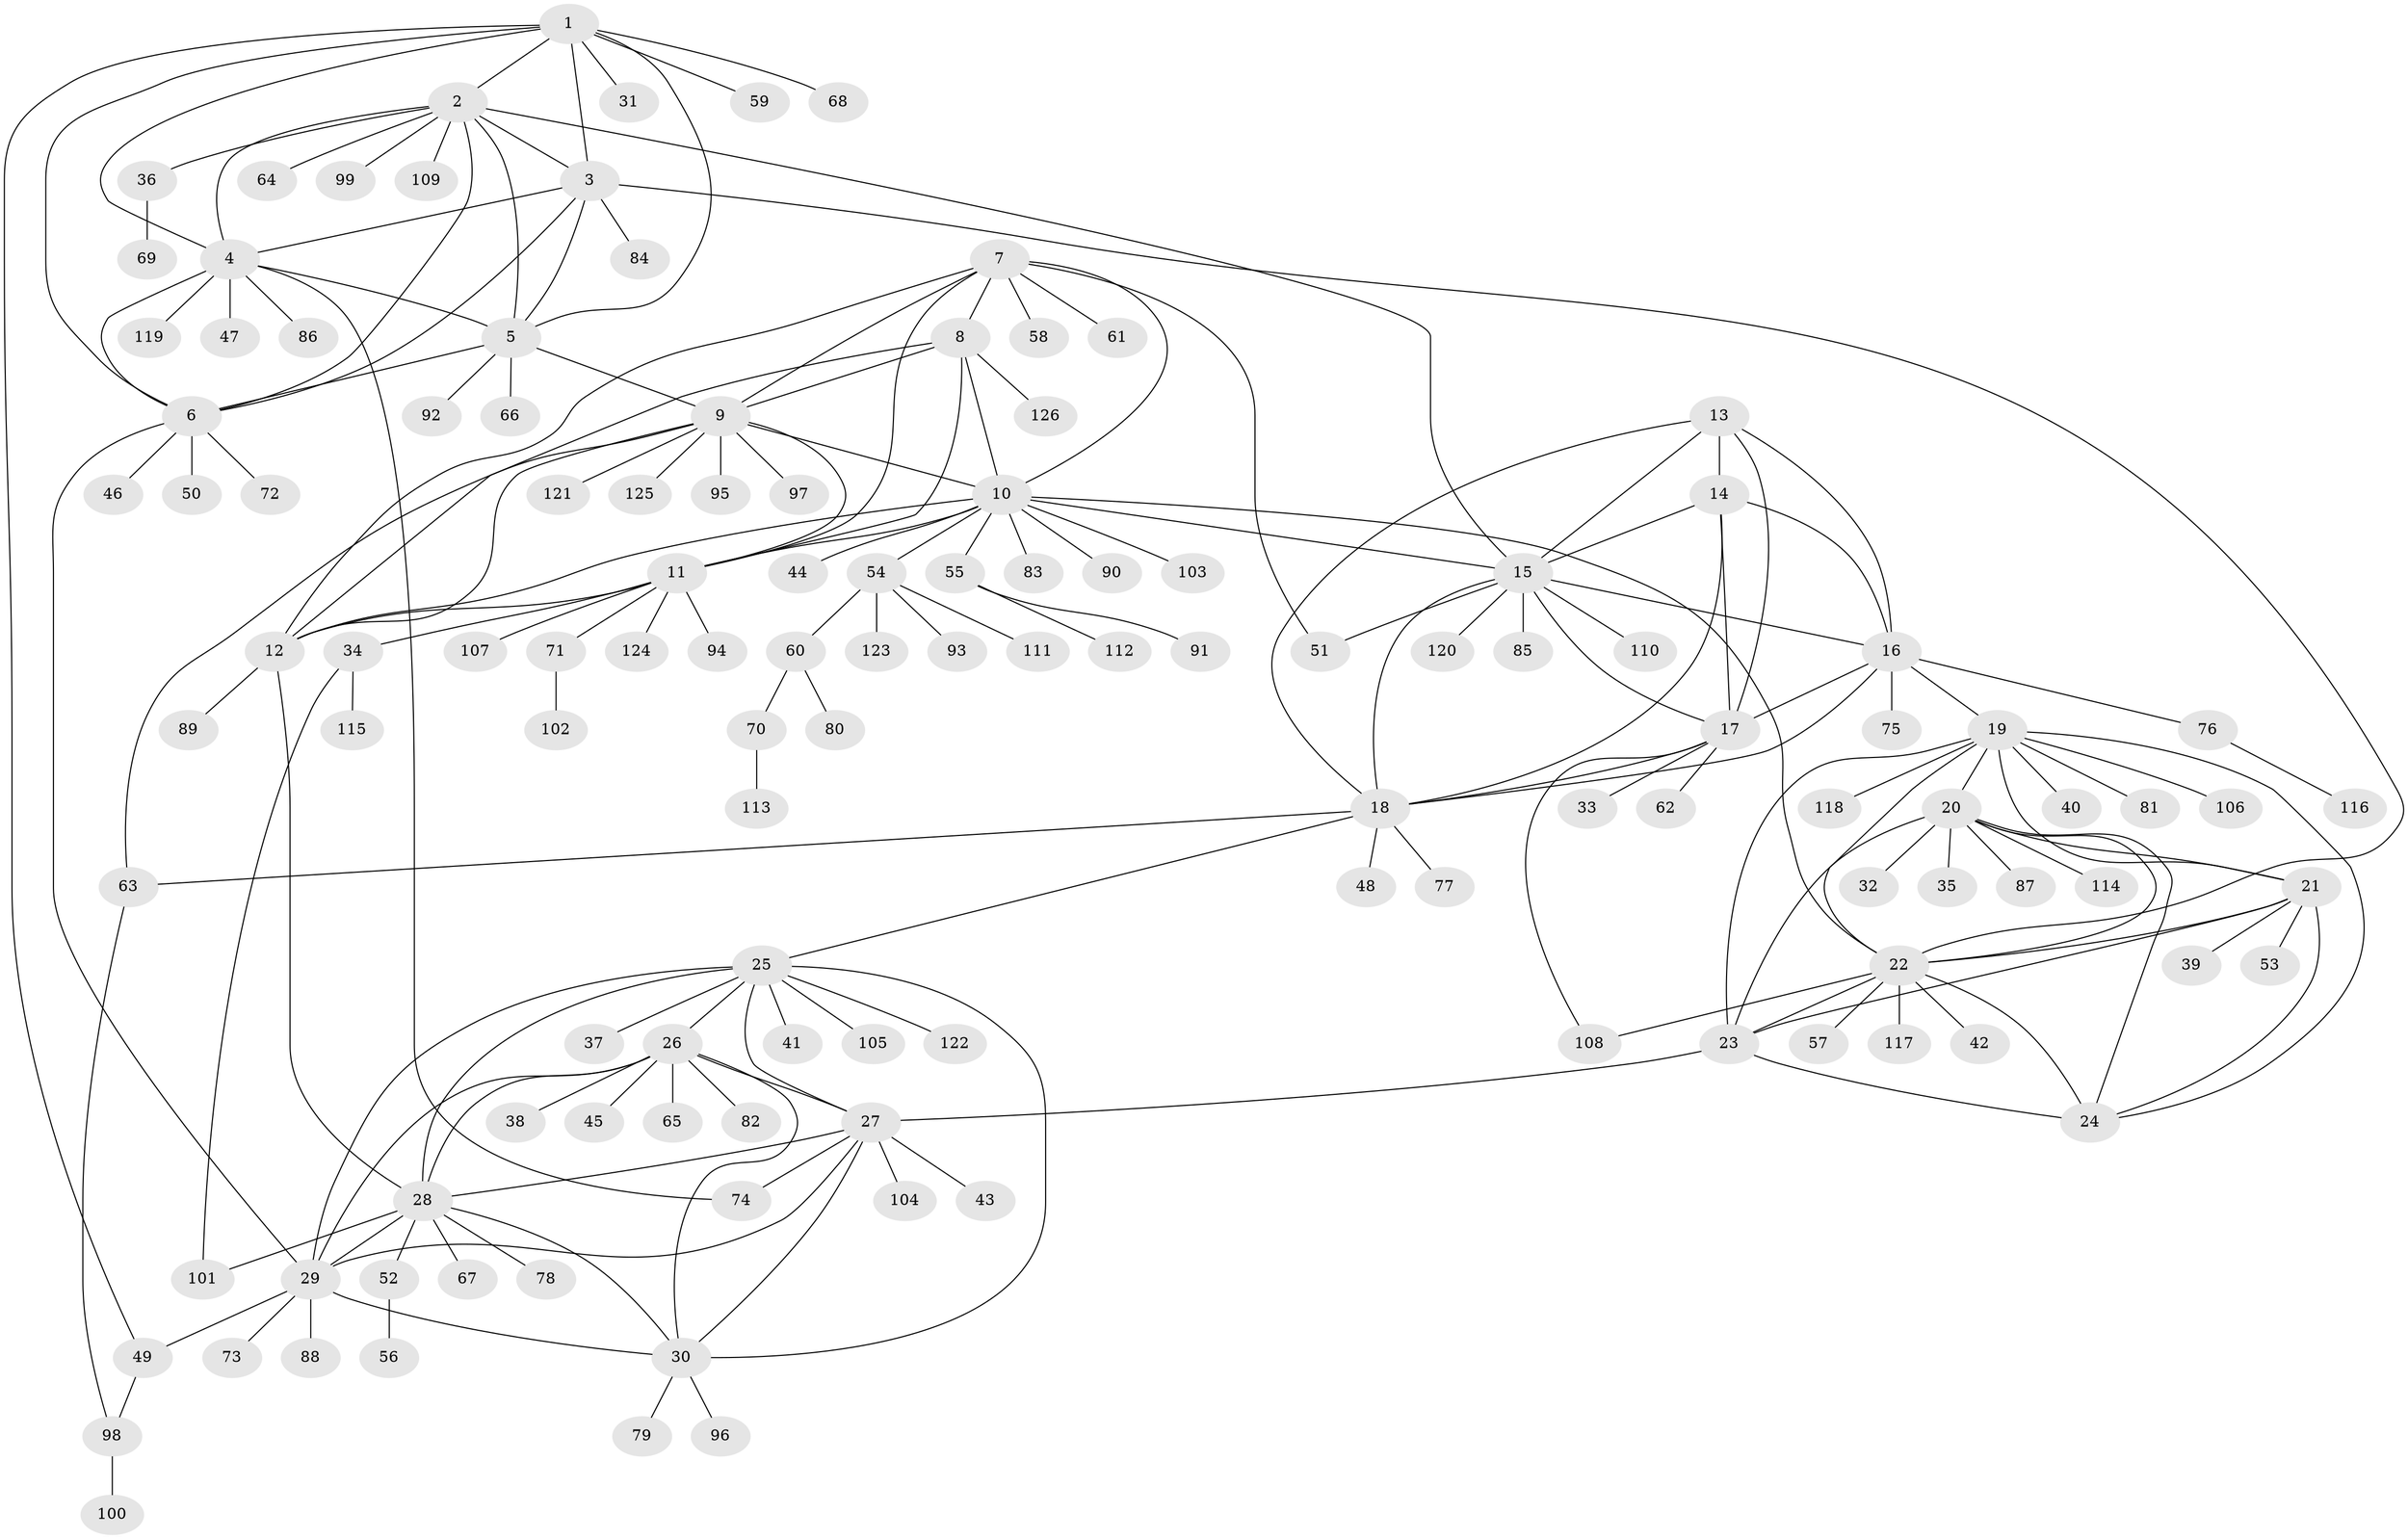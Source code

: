 // coarse degree distribution, {5: 0.13513513513513514, 7: 0.08108108108108109, 13: 0.02702702702702703, 6: 0.02702702702702703, 10: 0.02702702702702703, 1: 0.6756756756756757, 2: 0.02702702702702703}
// Generated by graph-tools (version 1.1) at 2025/19/03/04/25 18:19:31]
// undirected, 126 vertices, 188 edges
graph export_dot {
graph [start="1"]
  node [color=gray90,style=filled];
  1;
  2;
  3;
  4;
  5;
  6;
  7;
  8;
  9;
  10;
  11;
  12;
  13;
  14;
  15;
  16;
  17;
  18;
  19;
  20;
  21;
  22;
  23;
  24;
  25;
  26;
  27;
  28;
  29;
  30;
  31;
  32;
  33;
  34;
  35;
  36;
  37;
  38;
  39;
  40;
  41;
  42;
  43;
  44;
  45;
  46;
  47;
  48;
  49;
  50;
  51;
  52;
  53;
  54;
  55;
  56;
  57;
  58;
  59;
  60;
  61;
  62;
  63;
  64;
  65;
  66;
  67;
  68;
  69;
  70;
  71;
  72;
  73;
  74;
  75;
  76;
  77;
  78;
  79;
  80;
  81;
  82;
  83;
  84;
  85;
  86;
  87;
  88;
  89;
  90;
  91;
  92;
  93;
  94;
  95;
  96;
  97;
  98;
  99;
  100;
  101;
  102;
  103;
  104;
  105;
  106;
  107;
  108;
  109;
  110;
  111;
  112;
  113;
  114;
  115;
  116;
  117;
  118;
  119;
  120;
  121;
  122;
  123;
  124;
  125;
  126;
  1 -- 2;
  1 -- 3;
  1 -- 4;
  1 -- 5;
  1 -- 6;
  1 -- 31;
  1 -- 49;
  1 -- 59;
  1 -- 68;
  2 -- 3;
  2 -- 4;
  2 -- 5;
  2 -- 6;
  2 -- 15;
  2 -- 36;
  2 -- 64;
  2 -- 99;
  2 -- 109;
  3 -- 4;
  3 -- 5;
  3 -- 6;
  3 -- 22;
  3 -- 84;
  4 -- 5;
  4 -- 6;
  4 -- 47;
  4 -- 74;
  4 -- 86;
  4 -- 119;
  5 -- 6;
  5 -- 9;
  5 -- 66;
  5 -- 92;
  6 -- 29;
  6 -- 46;
  6 -- 50;
  6 -- 72;
  7 -- 8;
  7 -- 9;
  7 -- 10;
  7 -- 11;
  7 -- 12;
  7 -- 51;
  7 -- 58;
  7 -- 61;
  8 -- 9;
  8 -- 10;
  8 -- 11;
  8 -- 12;
  8 -- 126;
  9 -- 10;
  9 -- 11;
  9 -- 12;
  9 -- 63;
  9 -- 95;
  9 -- 97;
  9 -- 121;
  9 -- 125;
  10 -- 11;
  10 -- 12;
  10 -- 15;
  10 -- 22;
  10 -- 44;
  10 -- 54;
  10 -- 55;
  10 -- 83;
  10 -- 90;
  10 -- 103;
  11 -- 12;
  11 -- 34;
  11 -- 71;
  11 -- 94;
  11 -- 107;
  11 -- 124;
  12 -- 28;
  12 -- 89;
  13 -- 14;
  13 -- 15;
  13 -- 16;
  13 -- 17;
  13 -- 18;
  14 -- 15;
  14 -- 16;
  14 -- 17;
  14 -- 18;
  15 -- 16;
  15 -- 17;
  15 -- 18;
  15 -- 51;
  15 -- 85;
  15 -- 110;
  15 -- 120;
  16 -- 17;
  16 -- 18;
  16 -- 19;
  16 -- 75;
  16 -- 76;
  17 -- 18;
  17 -- 33;
  17 -- 62;
  17 -- 108;
  18 -- 25;
  18 -- 48;
  18 -- 63;
  18 -- 77;
  19 -- 20;
  19 -- 21;
  19 -- 22;
  19 -- 23;
  19 -- 24;
  19 -- 40;
  19 -- 81;
  19 -- 106;
  19 -- 118;
  20 -- 21;
  20 -- 22;
  20 -- 23;
  20 -- 24;
  20 -- 32;
  20 -- 35;
  20 -- 87;
  20 -- 114;
  21 -- 22;
  21 -- 23;
  21 -- 24;
  21 -- 39;
  21 -- 53;
  22 -- 23;
  22 -- 24;
  22 -- 42;
  22 -- 57;
  22 -- 108;
  22 -- 117;
  23 -- 24;
  23 -- 27;
  25 -- 26;
  25 -- 27;
  25 -- 28;
  25 -- 29;
  25 -- 30;
  25 -- 37;
  25 -- 41;
  25 -- 105;
  25 -- 122;
  26 -- 27;
  26 -- 28;
  26 -- 29;
  26 -- 30;
  26 -- 38;
  26 -- 45;
  26 -- 65;
  26 -- 82;
  27 -- 28;
  27 -- 29;
  27 -- 30;
  27 -- 43;
  27 -- 74;
  27 -- 104;
  28 -- 29;
  28 -- 30;
  28 -- 52;
  28 -- 67;
  28 -- 78;
  28 -- 101;
  29 -- 30;
  29 -- 49;
  29 -- 73;
  29 -- 88;
  30 -- 79;
  30 -- 96;
  34 -- 101;
  34 -- 115;
  36 -- 69;
  49 -- 98;
  52 -- 56;
  54 -- 60;
  54 -- 93;
  54 -- 111;
  54 -- 123;
  55 -- 91;
  55 -- 112;
  60 -- 70;
  60 -- 80;
  63 -- 98;
  70 -- 113;
  71 -- 102;
  76 -- 116;
  98 -- 100;
}
